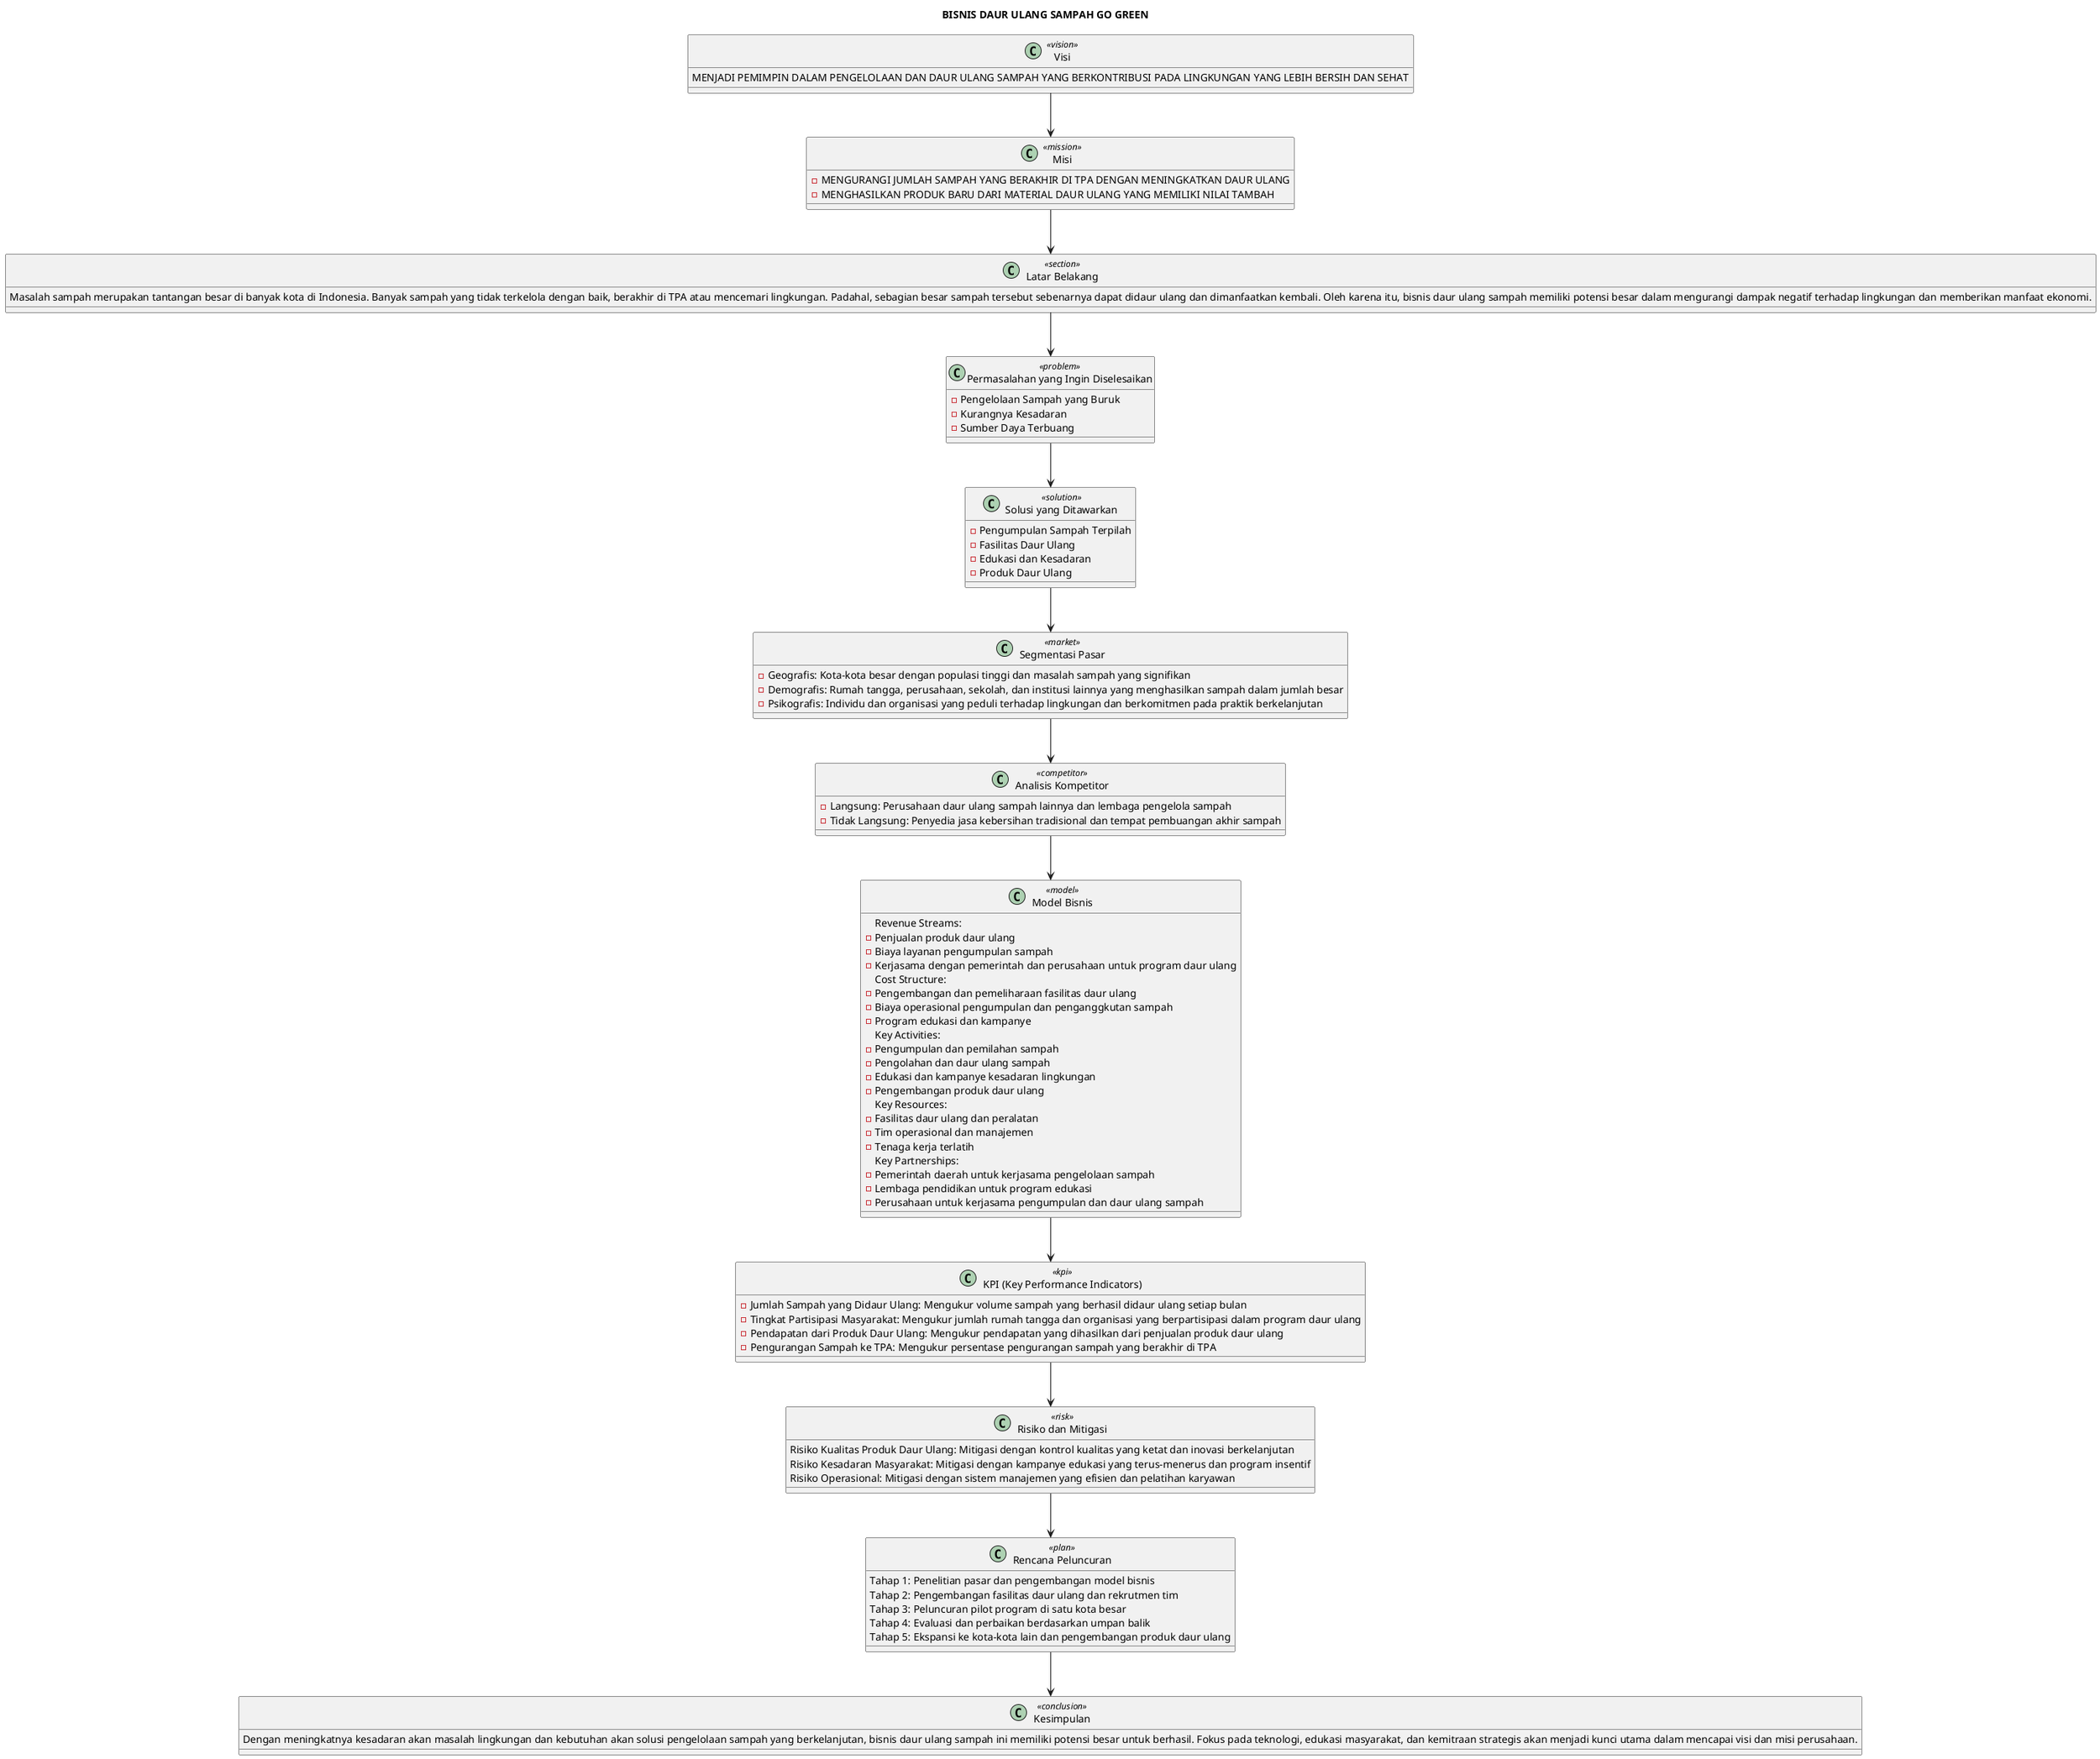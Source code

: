 @startuml
!define RECTANGLE class
skinparam rectangle {
  BackgroundColor<<vision>> lightblue
  BackgroundColor<<mission>> lightgreen
  BackgroundColor<<section>> lightyellow
  BackgroundColor<<problem>> #FFCCCC
  BackgroundColor<<solution>> #CCFFCC
  BackgroundColor<<market>> #FFFF99
  BackgroundColor<<competitor>> #FF99CC
  BackgroundColor<<model>> #CCCCFF
  BackgroundColor<<kpi>> #FFCC99
  BackgroundColor<<risk>> #FF6666
  BackgroundColor<<plan>> #99CCFF
  BackgroundColor<<conclusion>> lightblue
}

title BISNIS DAUR ULANG SAMPAH GO GREEN

RECTANGLE "Visi" <<vision>> {
  MENJADI PEMIMPIN DALAM PENGELOLAAN DAN DAUR ULANG SAMPAH YANG BERKONTRIBUSI PADA LINGKUNGAN YANG LEBIH BERSIH DAN SEHAT
}

RECTANGLE "Misi" <<mission>> {
  - MENGURANGI JUMLAH SAMPAH YANG BERAKHIR DI TPA DENGAN MENINGKATKAN DAUR ULANG
  - MENGHASILKAN PRODUK BARU DARI MATERIAL DAUR ULANG YANG MEMILIKI NILAI TAMBAH
}

RECTANGLE "Latar Belakang" <<section>> {
  Masalah sampah merupakan tantangan besar di banyak kota di Indonesia. Banyak sampah yang tidak terkelola dengan baik, berakhir di TPA atau mencemari lingkungan. Padahal, sebagian besar sampah tersebut sebenarnya dapat didaur ulang dan dimanfaatkan kembali. Oleh karena itu, bisnis daur ulang sampah memiliki potensi besar dalam mengurangi dampak negatif terhadap lingkungan dan memberikan manfaat ekonomi.
}

RECTANGLE "Permasalahan yang Ingin Diselesaikan" <<problem>> {
  - Pengelolaan Sampah yang Buruk
  - Kurangnya Kesadaran
  - Sumber Daya Terbuang
}

RECTANGLE "Solusi yang Ditawarkan" <<solution>> {
  - Pengumpulan Sampah Terpilah
  - Fasilitas Daur Ulang
  - Edukasi dan Kesadaran
  - Produk Daur Ulang
}

RECTANGLE "Segmentasi Pasar" <<market>> {
  - Geografis: Kota-kota besar dengan populasi tinggi dan masalah sampah yang signifikan
  - Demografis: Rumah tangga, perusahaan, sekolah, dan institusi lainnya yang menghasilkan sampah dalam jumlah besar
  - Psikografis: Individu dan organisasi yang peduli terhadap lingkungan dan berkomitmen pada praktik berkelanjutan
}

RECTANGLE "Analisis Kompetitor" <<competitor>> {
  - Langsung: Perusahaan daur ulang sampah lainnya dan lembaga pengelola sampah
  - Tidak Langsung: Penyedia jasa kebersihan tradisional dan tempat pembuangan akhir sampah
}

RECTANGLE "Model Bisnis" <<model>> {
  Revenue Streams:
  - Penjualan produk daur ulang
  - Biaya layanan pengumpulan sampah
  - Kerjasama dengan pemerintah dan perusahaan untuk program daur ulang
  Cost Structure:
  - Pengembangan dan pemeliharaan fasilitas daur ulang
  - Biaya operasional pengumpulan dan penganggkutan sampah
  - Program edukasi dan kampanye
  Key Activities:
  - Pengumpulan dan pemilahan sampah
  - Pengolahan dan daur ulang sampah
  - Edukasi dan kampanye kesadaran lingkungan
  - Pengembangan produk daur ulang
  Key Resources:
  - Fasilitas daur ulang dan peralatan
  - Tim operasional dan manajemen
  - Tenaga kerja terlatih
  Key Partnerships:
  - Pemerintah daerah untuk kerjasama pengelolaan sampah
  - Lembaga pendidikan untuk program edukasi
  - Perusahaan untuk kerjasama pengumpulan dan daur ulang sampah
}

RECTANGLE "KPI (Key Performance Indicators)" <<kpi>> {
  - Jumlah Sampah yang Didaur Ulang: Mengukur volume sampah yang berhasil didaur ulang setiap bulan
  - Tingkat Partisipasi Masyarakat: Mengukur jumlah rumah tangga dan organisasi yang berpartisipasi dalam program daur ulang
  - Pendapatan dari Produk Daur Ulang: Mengukur pendapatan yang dihasilkan dari penjualan produk daur ulang
  - Pengurangan Sampah ke TPA: Mengukur persentase pengurangan sampah yang berakhir di TPA
}

RECTANGLE "Risiko dan Mitigasi" <<risk>> {
  Risiko Kualitas Produk Daur Ulang: Mitigasi dengan kontrol kualitas yang ketat dan inovasi berkelanjutan
  Risiko Kesadaran Masyarakat: Mitigasi dengan kampanye edukasi yang terus-menerus dan program insentif
  Risiko Operasional: Mitigasi dengan sistem manajemen yang efisien dan pelatihan karyawan
}

RECTANGLE "Rencana Peluncuran" <<plan>> {
  Tahap 1: Penelitian pasar dan pengembangan model bisnis
  Tahap 2: Pengembangan fasilitas daur ulang dan rekrutmen tim
  Tahap 3: Peluncuran pilot program di satu kota besar
  Tahap 4: Evaluasi dan perbaikan berdasarkan umpan balik
  Tahap 5: Ekspansi ke kota-kota lain dan pengembangan produk daur ulang
}

RECTANGLE "Kesimpulan" <<conclusion>> {
  Dengan meningkatnya kesadaran akan masalah lingkungan dan kebutuhan akan solusi pengelolaan sampah yang berkelanjutan, bisnis daur ulang sampah ini memiliki potensi besar untuk berhasil. Fokus pada teknologi, edukasi masyarakat, dan kemitraan strategis akan menjadi kunci utama dalam mencapai visi dan misi perusahaan.
}

"Visi" --> "Misi"
"Misi" --> "Latar Belakang"
"Latar Belakang" --> "Permasalahan yang Ingin Diselesaikan"
"Permasalahan yang Ingin Diselesaikan" --> "Solusi yang Ditawarkan"
"Solusi yang Ditawarkan" --> "Segmentasi Pasar"
"Segmentasi Pasar" --> "Analisis Kompetitor"
"Analisis Kompetitor" --> "Model Bisnis"
"Model Bisnis" --> "KPI (Key Performance Indicators)"
"KPI (Key Performance Indicators)" --> "Risiko dan Mitigasi"
"Risiko dan Mitigasi" --> "Rencana Peluncuran"
"Rencana Peluncuran" --> "Kesimpulan"
@enduml